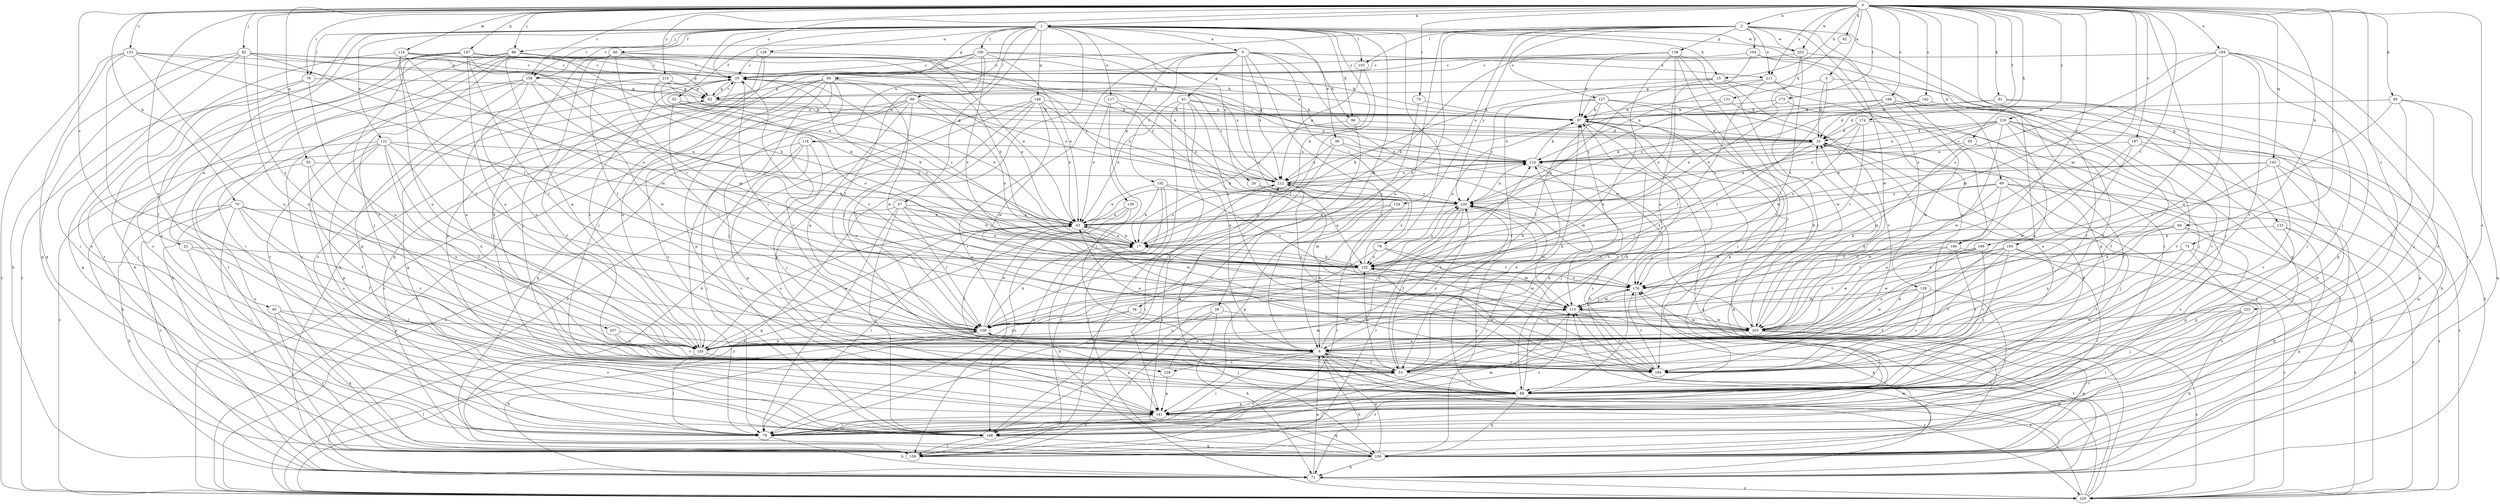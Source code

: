strict digraph  {
0;
1;
2;
3;
5;
9;
15;
17;
22;
25;
26;
28;
34;
35;
38;
40;
43;
48;
52;
53;
55;
57;
60;
61;
62;
65;
69;
70;
71;
74;
75;
76;
78;
79;
82;
86;
88;
91;
92;
94;
95;
96;
97;
99;
100;
103;
104;
106;
114;
115;
117;
118;
121;
124;
126;
127;
128;
129;
131;
132;
133;
138;
139;
141;
142;
147;
148;
150;
153;
158;
159;
162;
165;
166;
168;
169;
173;
174;
176;
184;
185;
187;
190;
192;
194;
202;
203;
207;
211;
212;
214;
218;
220;
223;
228;
229;
0 -> 1  [label=a];
0 -> 2  [label=a];
0 -> 3  [label=a];
0 -> 15  [label=b];
0 -> 22  [label=c];
0 -> 25  [label=c];
0 -> 55  [label=g];
0 -> 65  [label=h];
0 -> 69  [label=h];
0 -> 70  [label=h];
0 -> 74  [label=i];
0 -> 75  [label=i];
0 -> 76  [label=i];
0 -> 82  [label=j];
0 -> 86  [label=j];
0 -> 91  [label=k];
0 -> 92  [label=k];
0 -> 94  [label=k];
0 -> 95  [label=k];
0 -> 114  [label=m];
0 -> 115  [label=m];
0 -> 142  [label=q];
0 -> 147  [label=q];
0 -> 153  [label=r];
0 -> 158  [label=r];
0 -> 162  [label=s];
0 -> 165  [label=s];
0 -> 166  [label=s];
0 -> 168  [label=s];
0 -> 169  [label=t];
0 -> 173  [label=t];
0 -> 174  [label=t];
0 -> 176  [label=t];
0 -> 184  [label=u];
0 -> 187  [label=v];
0 -> 190  [label=v];
0 -> 202  [label=w];
0 -> 207  [label=x];
0 -> 211  [label=x];
0 -> 214  [label=y];
0 -> 218  [label=y];
0 -> 223  [label=z];
0 -> 228  [label=z];
1 -> 5  [label=a];
1 -> 15  [label=b];
1 -> 17  [label=b];
1 -> 26  [label=d];
1 -> 28  [label=d];
1 -> 38  [label=e];
1 -> 40  [label=e];
1 -> 43  [label=e];
1 -> 48  [label=f];
1 -> 52  [label=f];
1 -> 57  [label=g];
1 -> 60  [label=g];
1 -> 76  [label=i];
1 -> 78  [label=i];
1 -> 86  [label=j];
1 -> 88  [label=j];
1 -> 96  [label=k];
1 -> 99  [label=l];
1 -> 100  [label=l];
1 -> 103  [label=l];
1 -> 117  [label=n];
1 -> 118  [label=n];
1 -> 121  [label=n];
1 -> 126  [label=o];
1 -> 148  [label=q];
1 -> 158  [label=r];
1 -> 168  [label=s];
1 -> 190  [label=v];
1 -> 202  [label=w];
2 -> 9  [label=a];
2 -> 34  [label=d];
2 -> 103  [label=l];
2 -> 104  [label=l];
2 -> 127  [label=o];
2 -> 128  [label=o];
2 -> 129  [label=o];
2 -> 133  [label=p];
2 -> 138  [label=p];
2 -> 158  [label=r];
2 -> 202  [label=w];
2 -> 203  [label=w];
2 -> 211  [label=x];
2 -> 220  [label=y];
3 -> 35  [label=d];
3 -> 88  [label=j];
3 -> 106  [label=l];
3 -> 131  [label=o];
5 -> 25  [label=c];
5 -> 61  [label=g];
5 -> 78  [label=i];
5 -> 79  [label=i];
5 -> 96  [label=k];
5 -> 132  [label=o];
5 -> 139  [label=p];
5 -> 192  [label=v];
5 -> 194  [label=v];
5 -> 203  [label=w];
5 -> 211  [label=x];
5 -> 212  [label=x];
9 -> 43  [label=e];
9 -> 53  [label=f];
9 -> 71  [label=h];
9 -> 79  [label=i];
9 -> 106  [label=l];
9 -> 194  [label=v];
9 -> 220  [label=y];
9 -> 228  [label=z];
9 -> 229  [label=z];
15 -> 17  [label=b];
15 -> 62  [label=g];
15 -> 132  [label=o];
15 -> 141  [label=p];
15 -> 194  [label=v];
17 -> 25  [label=c];
17 -> 43  [label=e];
17 -> 132  [label=o];
17 -> 212  [label=x];
22 -> 132  [label=o];
22 -> 141  [label=p];
22 -> 159  [label=r];
25 -> 62  [label=g];
25 -> 71  [label=h];
25 -> 88  [label=j];
25 -> 106  [label=l];
26 -> 115  [label=m];
26 -> 220  [label=y];
28 -> 71  [label=h];
28 -> 159  [label=r];
28 -> 185  [label=u];
28 -> 203  [label=w];
34 -> 106  [label=l];
34 -> 185  [label=u];
34 -> 203  [label=w];
35 -> 25  [label=c];
35 -> 88  [label=j];
35 -> 106  [label=l];
35 -> 124  [label=n];
38 -> 115  [label=m];
38 -> 124  [label=n];
38 -> 150  [label=q];
38 -> 212  [label=x];
40 -> 106  [label=l];
40 -> 150  [label=q];
40 -> 159  [label=r];
40 -> 168  [label=s];
43 -> 17  [label=b];
43 -> 53  [label=f];
43 -> 79  [label=i];
43 -> 124  [label=n];
43 -> 185  [label=u];
43 -> 194  [label=v];
48 -> 17  [label=b];
48 -> 25  [label=c];
48 -> 43  [label=e];
48 -> 53  [label=f];
48 -> 88  [label=j];
48 -> 106  [label=l];
48 -> 115  [label=m];
48 -> 159  [label=r];
52 -> 43  [label=e];
52 -> 97  [label=k];
52 -> 106  [label=l];
52 -> 132  [label=o];
53 -> 88  [label=j];
53 -> 97  [label=k];
53 -> 124  [label=n];
53 -> 132  [label=o];
53 -> 220  [label=y];
55 -> 53  [label=f];
55 -> 168  [label=s];
55 -> 185  [label=u];
55 -> 212  [label=x];
57 -> 17  [label=b];
57 -> 43  [label=e];
57 -> 79  [label=i];
57 -> 106  [label=l];
57 -> 132  [label=o];
57 -> 150  [label=q];
57 -> 168  [label=s];
57 -> 203  [label=w];
60 -> 43  [label=e];
60 -> 62  [label=g];
60 -> 88  [label=j];
60 -> 141  [label=p];
60 -> 168  [label=s];
60 -> 185  [label=u];
60 -> 194  [label=v];
60 -> 203  [label=w];
60 -> 229  [label=z];
61 -> 9  [label=a];
61 -> 43  [label=e];
61 -> 97  [label=k];
61 -> 124  [label=n];
61 -> 141  [label=p];
61 -> 159  [label=r];
61 -> 194  [label=v];
62 -> 25  [label=c];
62 -> 53  [label=f];
62 -> 97  [label=k];
65 -> 53  [label=f];
65 -> 115  [label=m];
65 -> 124  [label=n];
69 -> 9  [label=a];
69 -> 88  [label=j];
69 -> 106  [label=l];
69 -> 168  [label=s];
69 -> 203  [label=w];
69 -> 220  [label=y];
69 -> 229  [label=z];
70 -> 43  [label=e];
70 -> 53  [label=f];
70 -> 71  [label=h];
70 -> 79  [label=i];
70 -> 106  [label=l];
70 -> 159  [label=r];
70 -> 194  [label=v];
71 -> 9  [label=a];
71 -> 115  [label=m];
71 -> 176  [label=t];
71 -> 229  [label=z];
74 -> 53  [label=f];
74 -> 106  [label=l];
74 -> 132  [label=o];
74 -> 150  [label=q];
74 -> 168  [label=s];
75 -> 9  [label=a];
75 -> 97  [label=k];
76 -> 62  [label=g];
76 -> 79  [label=i];
76 -> 150  [label=q];
76 -> 185  [label=u];
78 -> 115  [label=m];
78 -> 132  [label=o];
78 -> 168  [label=s];
78 -> 176  [label=t];
79 -> 25  [label=c];
79 -> 53  [label=f];
79 -> 62  [label=g];
79 -> 71  [label=h];
79 -> 97  [label=k];
79 -> 115  [label=m];
82 -> 25  [label=c];
82 -> 62  [label=g];
82 -> 71  [label=h];
82 -> 79  [label=i];
82 -> 124  [label=n];
82 -> 132  [label=o];
82 -> 150  [label=q];
82 -> 185  [label=u];
86 -> 9  [label=a];
86 -> 17  [label=b];
86 -> 25  [label=c];
86 -> 71  [label=h];
86 -> 79  [label=i];
86 -> 88  [label=j];
86 -> 159  [label=r];
86 -> 220  [label=y];
88 -> 97  [label=k];
88 -> 141  [label=p];
88 -> 150  [label=q];
88 -> 168  [label=s];
88 -> 220  [label=y];
91 -> 35  [label=d];
91 -> 88  [label=j];
91 -> 97  [label=k];
91 -> 141  [label=p];
92 -> 97  [label=k];
94 -> 17  [label=b];
94 -> 141  [label=p];
94 -> 150  [label=q];
94 -> 176  [label=t];
94 -> 185  [label=u];
95 -> 88  [label=j];
95 -> 97  [label=k];
95 -> 106  [label=l];
95 -> 150  [label=q];
95 -> 194  [label=v];
96 -> 17  [label=b];
96 -> 35  [label=d];
96 -> 168  [label=s];
97 -> 35  [label=d];
97 -> 71  [label=h];
97 -> 88  [label=j];
97 -> 132  [label=o];
99 -> 9  [label=a];
99 -> 79  [label=i];
99 -> 97  [label=k];
99 -> 106  [label=l];
99 -> 132  [label=o];
99 -> 150  [label=q];
99 -> 212  [label=x];
99 -> 229  [label=z];
100 -> 25  [label=c];
100 -> 35  [label=d];
100 -> 43  [label=e];
100 -> 71  [label=h];
100 -> 106  [label=l];
100 -> 132  [label=o];
100 -> 141  [label=p];
100 -> 212  [label=x];
103 -> 106  [label=l];
103 -> 212  [label=x];
104 -> 25  [label=c];
104 -> 79  [label=i];
104 -> 132  [label=o];
104 -> 194  [label=v];
106 -> 9  [label=a];
106 -> 17  [label=b];
106 -> 43  [label=e];
106 -> 71  [label=h];
106 -> 141  [label=p];
106 -> 185  [label=u];
114 -> 17  [label=b];
114 -> 25  [label=c];
114 -> 97  [label=k];
114 -> 106  [label=l];
114 -> 115  [label=m];
114 -> 168  [label=s];
114 -> 185  [label=u];
115 -> 106  [label=l];
115 -> 168  [label=s];
115 -> 176  [label=t];
115 -> 194  [label=v];
115 -> 203  [label=w];
117 -> 43  [label=e];
117 -> 88  [label=j];
117 -> 97  [label=k];
117 -> 220  [label=y];
118 -> 79  [label=i];
118 -> 88  [label=j];
118 -> 124  [label=n];
118 -> 141  [label=p];
118 -> 168  [label=s];
118 -> 229  [label=z];
121 -> 17  [label=b];
121 -> 53  [label=f];
121 -> 71  [label=h];
121 -> 106  [label=l];
121 -> 124  [label=n];
121 -> 141  [label=p];
121 -> 168  [label=s];
121 -> 185  [label=u];
121 -> 229  [label=z];
124 -> 35  [label=d];
124 -> 88  [label=j];
124 -> 97  [label=k];
124 -> 176  [label=t];
124 -> 212  [label=x];
126 -> 25  [label=c];
126 -> 88  [label=j];
126 -> 150  [label=q];
126 -> 220  [label=y];
127 -> 53  [label=f];
127 -> 88  [label=j];
127 -> 97  [label=k];
127 -> 106  [label=l];
127 -> 141  [label=p];
127 -> 220  [label=y];
127 -> 229  [label=z];
128 -> 53  [label=f];
128 -> 79  [label=i];
128 -> 115  [label=m];
128 -> 194  [label=v];
128 -> 203  [label=w];
129 -> 9  [label=a];
129 -> 43  [label=e];
129 -> 141  [label=p];
129 -> 159  [label=r];
131 -> 88  [label=j];
131 -> 97  [label=k];
131 -> 220  [label=y];
132 -> 17  [label=b];
132 -> 25  [label=c];
132 -> 115  [label=m];
132 -> 176  [label=t];
132 -> 212  [label=x];
132 -> 220  [label=y];
133 -> 17  [label=b];
133 -> 141  [label=p];
133 -> 150  [label=q];
133 -> 229  [label=z];
138 -> 9  [label=a];
138 -> 17  [label=b];
138 -> 25  [label=c];
138 -> 79  [label=i];
138 -> 88  [label=j];
138 -> 97  [label=k];
138 -> 185  [label=u];
138 -> 194  [label=v];
139 -> 43  [label=e];
139 -> 159  [label=r];
139 -> 168  [label=s];
139 -> 229  [label=z];
141 -> 35  [label=d];
141 -> 79  [label=i];
141 -> 150  [label=q];
141 -> 168  [label=s];
142 -> 9  [label=a];
142 -> 17  [label=b];
142 -> 79  [label=i];
142 -> 194  [label=v];
142 -> 212  [label=x];
142 -> 229  [label=z];
147 -> 25  [label=c];
147 -> 53  [label=f];
147 -> 97  [label=k];
147 -> 106  [label=l];
147 -> 124  [label=n];
147 -> 168  [label=s];
147 -> 176  [label=t];
147 -> 185  [label=u];
147 -> 212  [label=x];
147 -> 229  [label=z];
148 -> 43  [label=e];
148 -> 71  [label=h];
148 -> 97  [label=k];
148 -> 141  [label=p];
148 -> 194  [label=v];
148 -> 203  [label=w];
148 -> 212  [label=x];
148 -> 229  [label=z];
150 -> 9  [label=a];
150 -> 17  [label=b];
150 -> 71  [label=h];
150 -> 124  [label=n];
150 -> 212  [label=x];
150 -> 220  [label=y];
153 -> 25  [label=c];
153 -> 43  [label=e];
153 -> 53  [label=f];
153 -> 150  [label=q];
153 -> 176  [label=t];
153 -> 185  [label=u];
153 -> 229  [label=z];
158 -> 62  [label=g];
158 -> 79  [label=i];
158 -> 132  [label=o];
158 -> 141  [label=p];
158 -> 159  [label=r];
158 -> 185  [label=u];
158 -> 203  [label=w];
162 -> 43  [label=e];
162 -> 71  [label=h];
162 -> 97  [label=k];
165 -> 9  [label=a];
165 -> 53  [label=f];
165 -> 79  [label=i];
165 -> 88  [label=j];
165 -> 132  [label=o];
165 -> 176  [label=t];
165 -> 229  [label=z];
166 -> 35  [label=d];
166 -> 53  [label=f];
166 -> 97  [label=k];
166 -> 150  [label=q];
166 -> 203  [label=w];
166 -> 220  [label=y];
168 -> 150  [label=q];
168 -> 159  [label=r];
169 -> 132  [label=o];
169 -> 176  [label=t];
169 -> 185  [label=u];
169 -> 194  [label=v];
169 -> 203  [label=w];
173 -> 53  [label=f];
173 -> 97  [label=k];
173 -> 212  [label=x];
174 -> 35  [label=d];
174 -> 43  [label=e];
174 -> 132  [label=o];
174 -> 176  [label=t];
174 -> 194  [label=v];
176 -> 115  [label=m];
176 -> 132  [label=o];
176 -> 150  [label=q];
184 -> 9  [label=a];
184 -> 25  [label=c];
184 -> 88  [label=j];
184 -> 115  [label=m];
184 -> 132  [label=o];
184 -> 159  [label=r];
184 -> 168  [label=s];
184 -> 194  [label=v];
185 -> 25  [label=c];
185 -> 35  [label=d];
185 -> 43  [label=e];
185 -> 79  [label=i];
185 -> 88  [label=j];
185 -> 115  [label=m];
187 -> 124  [label=n];
187 -> 150  [label=q];
187 -> 159  [label=r];
187 -> 185  [label=u];
187 -> 203  [label=w];
190 -> 132  [label=o];
190 -> 194  [label=v];
190 -> 203  [label=w];
190 -> 229  [label=z];
192 -> 17  [label=b];
192 -> 43  [label=e];
192 -> 159  [label=r];
192 -> 176  [label=t];
192 -> 220  [label=y];
192 -> 229  [label=z];
194 -> 132  [label=o];
194 -> 176  [label=t];
194 -> 220  [label=y];
202 -> 25  [label=c];
202 -> 132  [label=o];
202 -> 150  [label=q];
202 -> 176  [label=t];
203 -> 9  [label=a];
203 -> 25  [label=c];
203 -> 35  [label=d];
203 -> 97  [label=k];
203 -> 115  [label=m];
203 -> 150  [label=q];
203 -> 229  [label=z];
207 -> 9  [label=a];
207 -> 185  [label=u];
207 -> 194  [label=v];
211 -> 62  [label=g];
211 -> 71  [label=h];
211 -> 106  [label=l];
211 -> 124  [label=n];
211 -> 203  [label=w];
212 -> 25  [label=c];
212 -> 79  [label=i];
212 -> 124  [label=n];
212 -> 194  [label=v];
212 -> 220  [label=y];
214 -> 17  [label=b];
214 -> 35  [label=d];
214 -> 62  [label=g];
214 -> 185  [label=u];
218 -> 9  [label=a];
218 -> 35  [label=d];
218 -> 43  [label=e];
218 -> 53  [label=f];
218 -> 71  [label=h];
218 -> 124  [label=n];
218 -> 194  [label=v];
218 -> 203  [label=w];
218 -> 220  [label=y];
220 -> 43  [label=e];
220 -> 53  [label=f];
220 -> 115  [label=m];
220 -> 124  [label=n];
220 -> 159  [label=r];
223 -> 71  [label=h];
223 -> 79  [label=i];
223 -> 88  [label=j];
223 -> 159  [label=r];
223 -> 203  [label=w];
228 -> 124  [label=n];
228 -> 141  [label=p];
229 -> 9  [label=a];
229 -> 35  [label=d];
229 -> 97  [label=k];
229 -> 106  [label=l];
229 -> 115  [label=m];
229 -> 176  [label=t];
}
